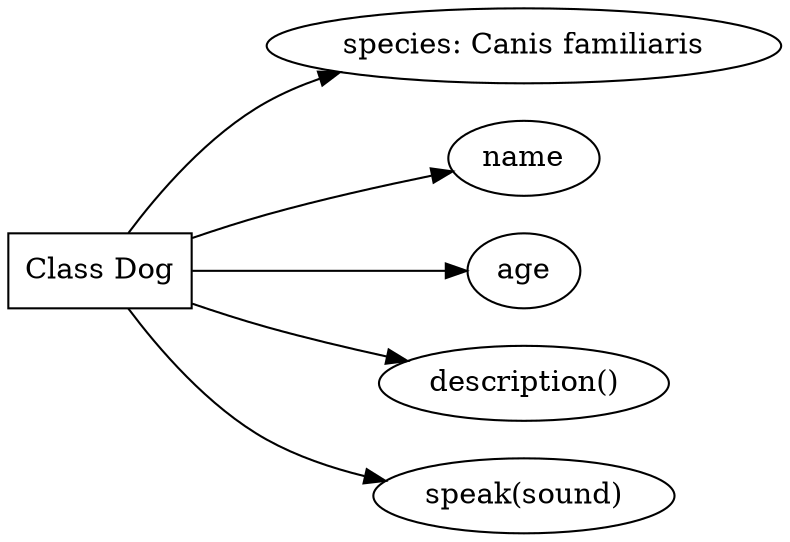 
digraph G {
    rankdir=LR;

    node [shape=box];
    Dog [label="Class Dog"];

    node [shape=ellipse];
    species [label="species: Canis familiaris"];
    name [label="name"];
    age [label="age"];
    description [label="description()"];
    speak [label="speak(sound)"];

    Dog -> species;
    Dog -> name;
    Dog -> age;
    Dog -> description;
    Dog -> speak;
}
